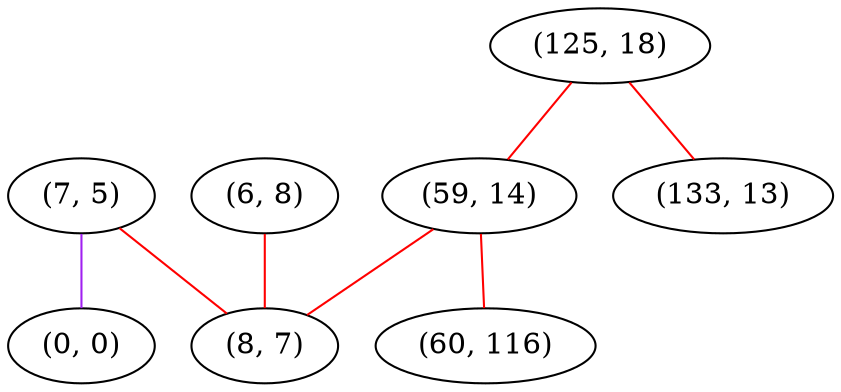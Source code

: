 graph "" {
"(7, 5)";
"(0, 0)";
"(125, 18)";
"(6, 8)";
"(59, 14)";
"(133, 13)";
"(60, 116)";
"(8, 7)";
"(7, 5)" -- "(0, 0)"  [color=purple, key=0, weight=4];
"(7, 5)" -- "(8, 7)"  [color=red, key=0, weight=1];
"(125, 18)" -- "(133, 13)"  [color=red, key=0, weight=1];
"(125, 18)" -- "(59, 14)"  [color=red, key=0, weight=1];
"(6, 8)" -- "(8, 7)"  [color=red, key=0, weight=1];
"(59, 14)" -- "(60, 116)"  [color=red, key=0, weight=1];
"(59, 14)" -- "(8, 7)"  [color=red, key=0, weight=1];
}
